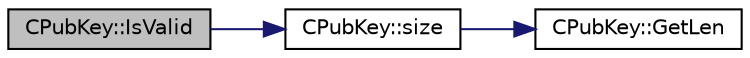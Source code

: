 digraph "CPubKey::IsValid"
{
  edge [fontname="Helvetica",fontsize="10",labelfontname="Helvetica",labelfontsize="10"];
  node [fontname="Helvetica",fontsize="10",shape=record];
  rankdir="LR";
  Node965 [label="CPubKey::IsValid",height=0.2,width=0.4,color="black", fillcolor="grey75", style="filled", fontcolor="black"];
  Node965 -> Node966 [color="midnightblue",fontsize="10",style="solid",fontname="Helvetica"];
  Node966 [label="CPubKey::size",height=0.2,width=0.4,color="black", fillcolor="white", style="filled",URL="$class_c_pub_key.html#a6bb28fcf0a5f799c69f5b7269363b309",tooltip="Simple read-only vector-like interface to the pubkey data. "];
  Node966 -> Node967 [color="midnightblue",fontsize="10",style="solid",fontname="Helvetica"];
  Node967 [label="CPubKey::GetLen",height=0.2,width=0.4,color="black", fillcolor="white", style="filled",URL="$class_c_pub_key.html#a7dc71b3f037c84268dc22de97d7b65fb",tooltip="Compute the length of a pubkey with a given first byte. "];
}
